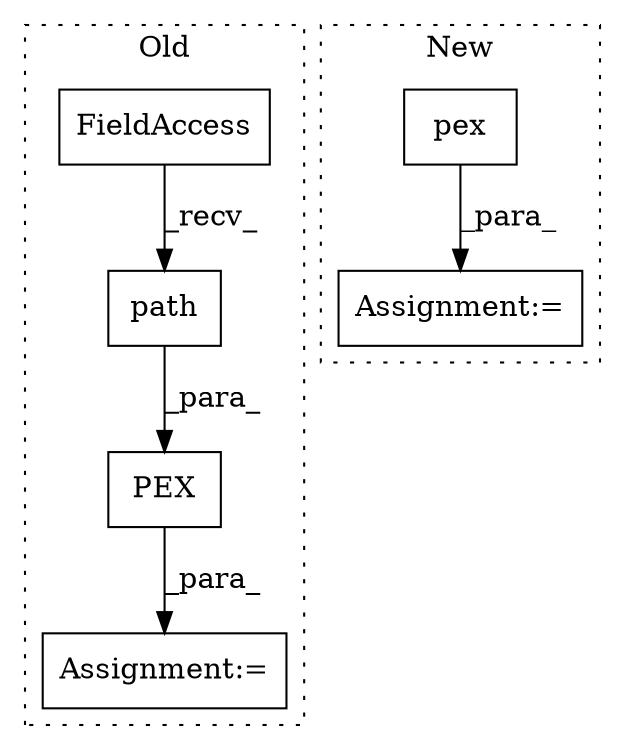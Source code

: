 digraph G {
subgraph cluster0 {
1 [label="PEX" a="32" s="1367,1404" l="4,1" shape="box"];
3 [label="path" a="32" s="1386" l="6" shape="box"];
4 [label="FieldAccess" a="22" s="1371" l="14" shape="box"];
6 [label="Assignment:=" a="7" s="1366" l="1" shape="box"];
label = "Old";
style="dotted";
}
subgraph cluster1 {
2 [label="pex" a="32" s="1354" l="5" shape="box"];
5 [label="Assignment:=" a="7" s="1346" l="1" shape="box"];
label = "New";
style="dotted";
}
1 -> 6 [label="_para_"];
2 -> 5 [label="_para_"];
3 -> 1 [label="_para_"];
4 -> 3 [label="_recv_"];
}